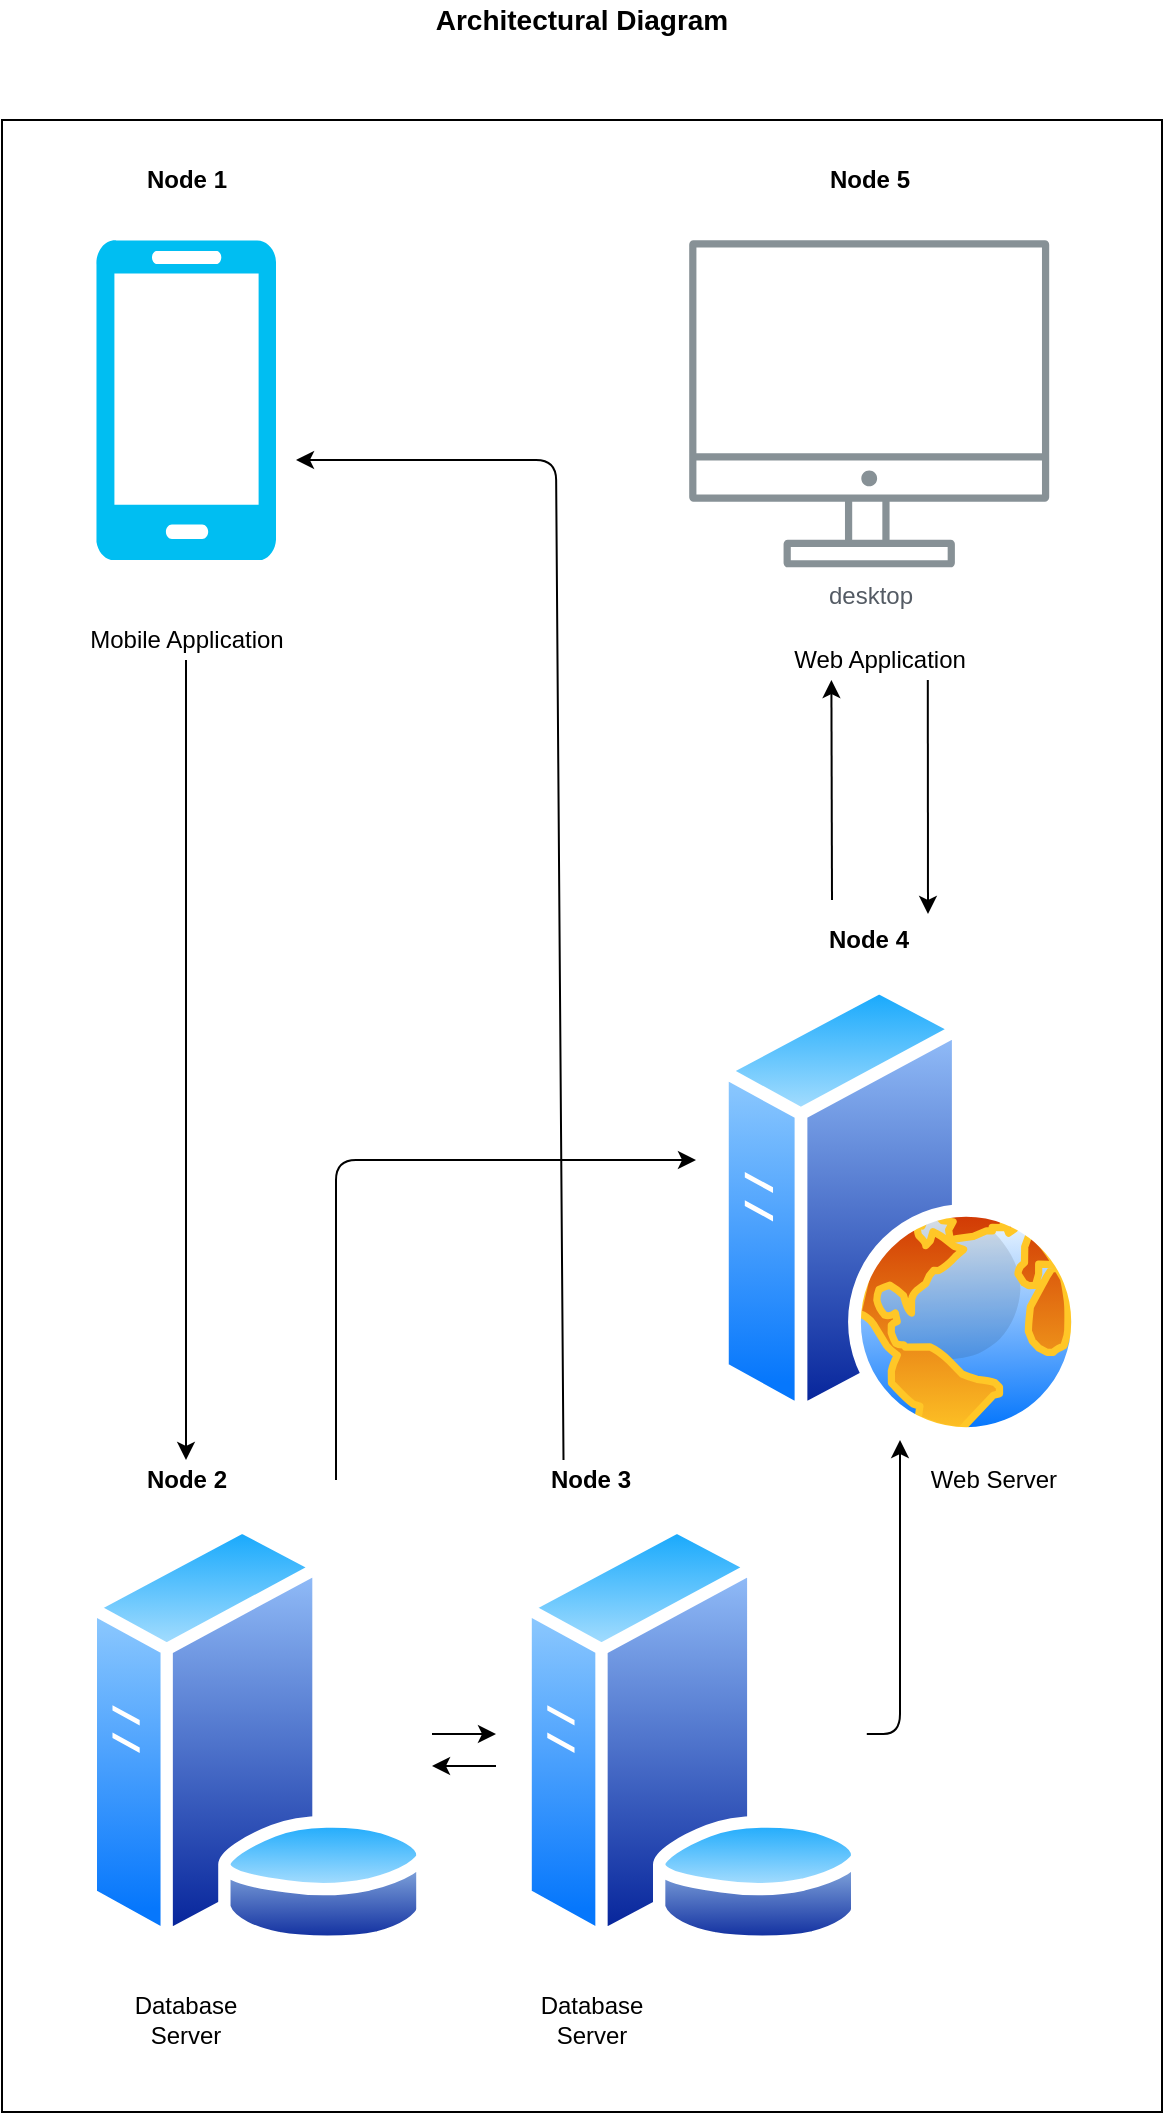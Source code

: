 <mxfile version="12.6.1" type="device"><diagram id="hn4x2m2jwxy5wOIP4P8t" name="Page-1"><mxGraphModel dx="1108" dy="606" grid="1" gridSize="10" guides="1" tooltips="1" connect="1" arrows="1" fold="1" page="1" pageScale="1" pageWidth="827" pageHeight="1169" math="0" shadow="0"><root><mxCell id="0"/><mxCell id="1" parent="0"/><mxCell id="ngU2Ht2bb9va4ELgQHPn-1" value="" style="rounded=0;whiteSpace=wrap;html=1;" vertex="1" parent="1"><mxGeometry x="123" y="100" width="580" height="996" as="geometry"/></mxCell><mxCell id="ngU2Ht2bb9va4ELgQHPn-4" value="&lt;font style=&quot;font-size: 14px&quot;&gt;&lt;b&gt;Architectural Diagram&lt;/b&gt;&lt;/font&gt;" style="text;html=1;strokeColor=none;fillColor=none;align=center;verticalAlign=middle;whiteSpace=wrap;rounded=0;" vertex="1" parent="1"><mxGeometry x="338" y="40" width="150" height="20" as="geometry"/></mxCell><mxCell id="ngU2Ht2bb9va4ELgQHPn-5" value="desktop" style="outlineConnect=0;gradientColor=none;fontColor=#545B64;strokeColor=none;fillColor=#879196;dashed=0;verticalLabelPosition=bottom;verticalAlign=top;align=center;html=1;fontSize=12;fontStyle=0;aspect=fixed;shape=mxgraph.aws4.illustration_desktop;pointerEvents=1" vertex="1" parent="1"><mxGeometry x="466.6" y="160" width="180" height="163.79" as="geometry"/></mxCell><mxCell id="ngU2Ht2bb9va4ELgQHPn-7" value="" style="verticalLabelPosition=bottom;html=1;verticalAlign=top;align=center;strokeColor=none;fillColor=#00BEF2;shape=mxgraph.azure.mobile;pointerEvents=1;" vertex="1" parent="1"><mxGeometry x="170" y="160" width="90" height="160" as="geometry"/></mxCell><mxCell id="ngU2Ht2bb9va4ELgQHPn-10" value="" style="aspect=fixed;perimeter=ellipsePerimeter;html=1;align=center;shadow=0;dashed=0;spacingTop=3;image;image=img/lib/active_directory/web_server.svg;" vertex="1" parent="1"><mxGeometry x="480" y="530" width="184" height="230" as="geometry"/></mxCell><mxCell id="ngU2Ht2bb9va4ELgQHPn-11" value="" style="aspect=fixed;perimeter=ellipsePerimeter;html=1;align=center;shadow=0;dashed=0;spacingTop=3;image;image=img/lib/active_directory/database_server.svg;" vertex="1" parent="1"><mxGeometry x="162.6" y="800" width="175.4" height="213.91" as="geometry"/></mxCell><mxCell id="ngU2Ht2bb9va4ELgQHPn-15" value="" style="aspect=fixed;perimeter=ellipsePerimeter;html=1;align=center;shadow=0;dashed=0;spacingTop=3;image;image=img/lib/active_directory/database_server.svg;" vertex="1" parent="1"><mxGeometry x="380" y="800" width="175.4" height="213.91" as="geometry"/></mxCell><mxCell id="ngU2Ht2bb9va4ELgQHPn-17" value="Mobile Application" style="text;html=1;strokeColor=none;fillColor=none;align=center;verticalAlign=middle;whiteSpace=wrap;rounded=0;" vertex="1" parent="1"><mxGeometry x="162.5" y="350" width="105" height="20" as="geometry"/></mxCell><mxCell id="ngU2Ht2bb9va4ELgQHPn-18" value="&lt;b&gt;Node 1&lt;/b&gt;" style="text;html=1;strokeColor=none;fillColor=none;align=center;verticalAlign=middle;whiteSpace=wrap;rounded=0;" vertex="1" parent="1"><mxGeometry x="187.5" y="120" width="55" height="20" as="geometry"/></mxCell><mxCell id="ngU2Ht2bb9va4ELgQHPn-19" value="&lt;b&gt;Node 5&lt;/b&gt;" style="text;html=1;strokeColor=none;fillColor=none;align=center;verticalAlign=middle;whiteSpace=wrap;rounded=0;" vertex="1" parent="1"><mxGeometry x="534.1" y="120" width="45.9" height="20" as="geometry"/></mxCell><mxCell id="ngU2Ht2bb9va4ELgQHPn-20" value="Web Application" style="text;html=1;strokeColor=none;fillColor=none;align=center;verticalAlign=middle;whiteSpace=wrap;rounded=0;" vertex="1" parent="1"><mxGeometry x="513.6" y="360" width="96.4" height="20" as="geometry"/></mxCell><mxCell id="ngU2Ht2bb9va4ELgQHPn-21" value="&lt;b&gt;Node 2&lt;/b&gt;" style="text;html=1;strokeColor=none;fillColor=none;align=center;verticalAlign=middle;whiteSpace=wrap;rounded=0;" vertex="1" parent="1"><mxGeometry x="187.5" y="770" width="55" height="20" as="geometry"/></mxCell><mxCell id="ngU2Ht2bb9va4ELgQHPn-22" value="&lt;b&gt;Node 3&lt;/b&gt;" style="text;html=1;strokeColor=none;fillColor=none;align=center;verticalAlign=middle;whiteSpace=wrap;rounded=0;" vertex="1" parent="1"><mxGeometry x="390" y="770" width="55" height="20" as="geometry"/></mxCell><mxCell id="ngU2Ht2bb9va4ELgQHPn-24" value="&lt;b&gt;Node 4&lt;/b&gt;" style="text;html=1;strokeColor=none;fillColor=none;align=center;verticalAlign=middle;whiteSpace=wrap;rounded=0;" vertex="1" parent="1"><mxGeometry x="529.1" y="500" width="55" height="20" as="geometry"/></mxCell><mxCell id="ngU2Ht2bb9va4ELgQHPn-25" value="Database Server" style="text;html=1;strokeColor=none;fillColor=none;align=center;verticalAlign=middle;whiteSpace=wrap;rounded=0;" vertex="1" parent="1"><mxGeometry x="195" y="1040" width="40" height="20" as="geometry"/></mxCell><mxCell id="ngU2Ht2bb9va4ELgQHPn-26" value="Database Server" style="text;html=1;strokeColor=none;fillColor=none;align=center;verticalAlign=middle;whiteSpace=wrap;rounded=0;" vertex="1" parent="1"><mxGeometry x="397.5" y="1040" width="40" height="20" as="geometry"/></mxCell><mxCell id="ngU2Ht2bb9va4ELgQHPn-33" value="" style="endArrow=classic;html=1;exitX=0.25;exitY=0;exitDx=0;exitDy=0;" edge="1" parent="1" source="ngU2Ht2bb9va4ELgQHPn-22"><mxGeometry width="50" height="50" relative="1" as="geometry"><mxPoint x="340" y="690" as="sourcePoint"/><mxPoint x="270" y="270" as="targetPoint"/><Array as="points"><mxPoint x="400" y="270"/><mxPoint x="280" y="270"/></Array></mxGeometry></mxCell><mxCell id="ngU2Ht2bb9va4ELgQHPn-34" value="" style="endArrow=classic;html=1;entryX=0.25;entryY=1;entryDx=0;entryDy=0;" edge="1" parent="1" target="ngU2Ht2bb9va4ELgQHPn-20"><mxGeometry width="50" height="50" relative="1" as="geometry"><mxPoint x="538" y="490" as="sourcePoint"/><mxPoint x="580" y="420" as="targetPoint"/></mxGeometry></mxCell><mxCell id="ngU2Ht2bb9va4ELgQHPn-35" value="" style="endArrow=classic;html=1;exitX=0.75;exitY=1;exitDx=0;exitDy=0;" edge="1" parent="1" source="ngU2Ht2bb9va4ELgQHPn-20"><mxGeometry width="50" height="50" relative="1" as="geometry"><mxPoint x="548" y="500" as="sourcePoint"/><mxPoint x="586" y="497" as="targetPoint"/><Array as="points"><mxPoint x="586" y="380"/></Array></mxGeometry></mxCell><mxCell id="ngU2Ht2bb9va4ELgQHPn-36" value="" style="endArrow=classic;html=1;entryX=0.5;entryY=0;entryDx=0;entryDy=0;" edge="1" parent="1" source="ngU2Ht2bb9va4ELgQHPn-17" target="ngU2Ht2bb9va4ELgQHPn-21"><mxGeometry width="50" height="50" relative="1" as="geometry"><mxPoint x="180" y="690" as="sourcePoint"/><mxPoint x="230" y="640" as="targetPoint"/></mxGeometry></mxCell><mxCell id="ngU2Ht2bb9va4ELgQHPn-37" value="" style="endArrow=classic;html=1;" edge="1" parent="1"><mxGeometry width="50" height="50" relative="1" as="geometry"><mxPoint x="290" y="780" as="sourcePoint"/><mxPoint x="470" y="620" as="targetPoint"/><Array as="points"><mxPoint x="290" y="620"/></Array></mxGeometry></mxCell><mxCell id="ngU2Ht2bb9va4ELgQHPn-38" value="" style="endArrow=classic;html=1;entryX=0.5;entryY=1;entryDx=0;entryDy=0;" edge="1" parent="1" source="ngU2Ht2bb9va4ELgQHPn-15" target="ngU2Ht2bb9va4ELgQHPn-10"><mxGeometry width="50" height="50" relative="1" as="geometry"><mxPoint x="570" y="910" as="sourcePoint"/><mxPoint x="620" y="860" as="targetPoint"/><Array as="points"><mxPoint x="572" y="907"/><mxPoint x="572" y="840"/></Array></mxGeometry></mxCell><mxCell id="ngU2Ht2bb9va4ELgQHPn-39" value="Web Server" style="text;html=1;strokeColor=none;fillColor=none;align=center;verticalAlign=middle;whiteSpace=wrap;rounded=0;" vertex="1" parent="1"><mxGeometry x="579.1" y="770" width="80" height="20" as="geometry"/></mxCell><mxCell id="ngU2Ht2bb9va4ELgQHPn-43" value="" style="endArrow=classic;html=1;" edge="1" parent="1" source="ngU2Ht2bb9va4ELgQHPn-11"><mxGeometry width="50" height="50" relative="1" as="geometry"><mxPoint x="290" y="940" as="sourcePoint"/><mxPoint x="370" y="907" as="targetPoint"/></mxGeometry></mxCell><mxCell id="ngU2Ht2bb9va4ELgQHPn-45" value="" style="endArrow=classic;html=1;" edge="1" parent="1"><mxGeometry width="50" height="50" relative="1" as="geometry"><mxPoint x="370" y="923" as="sourcePoint"/><mxPoint x="338" y="923" as="targetPoint"/></mxGeometry></mxCell></root></mxGraphModel></diagram></mxfile>